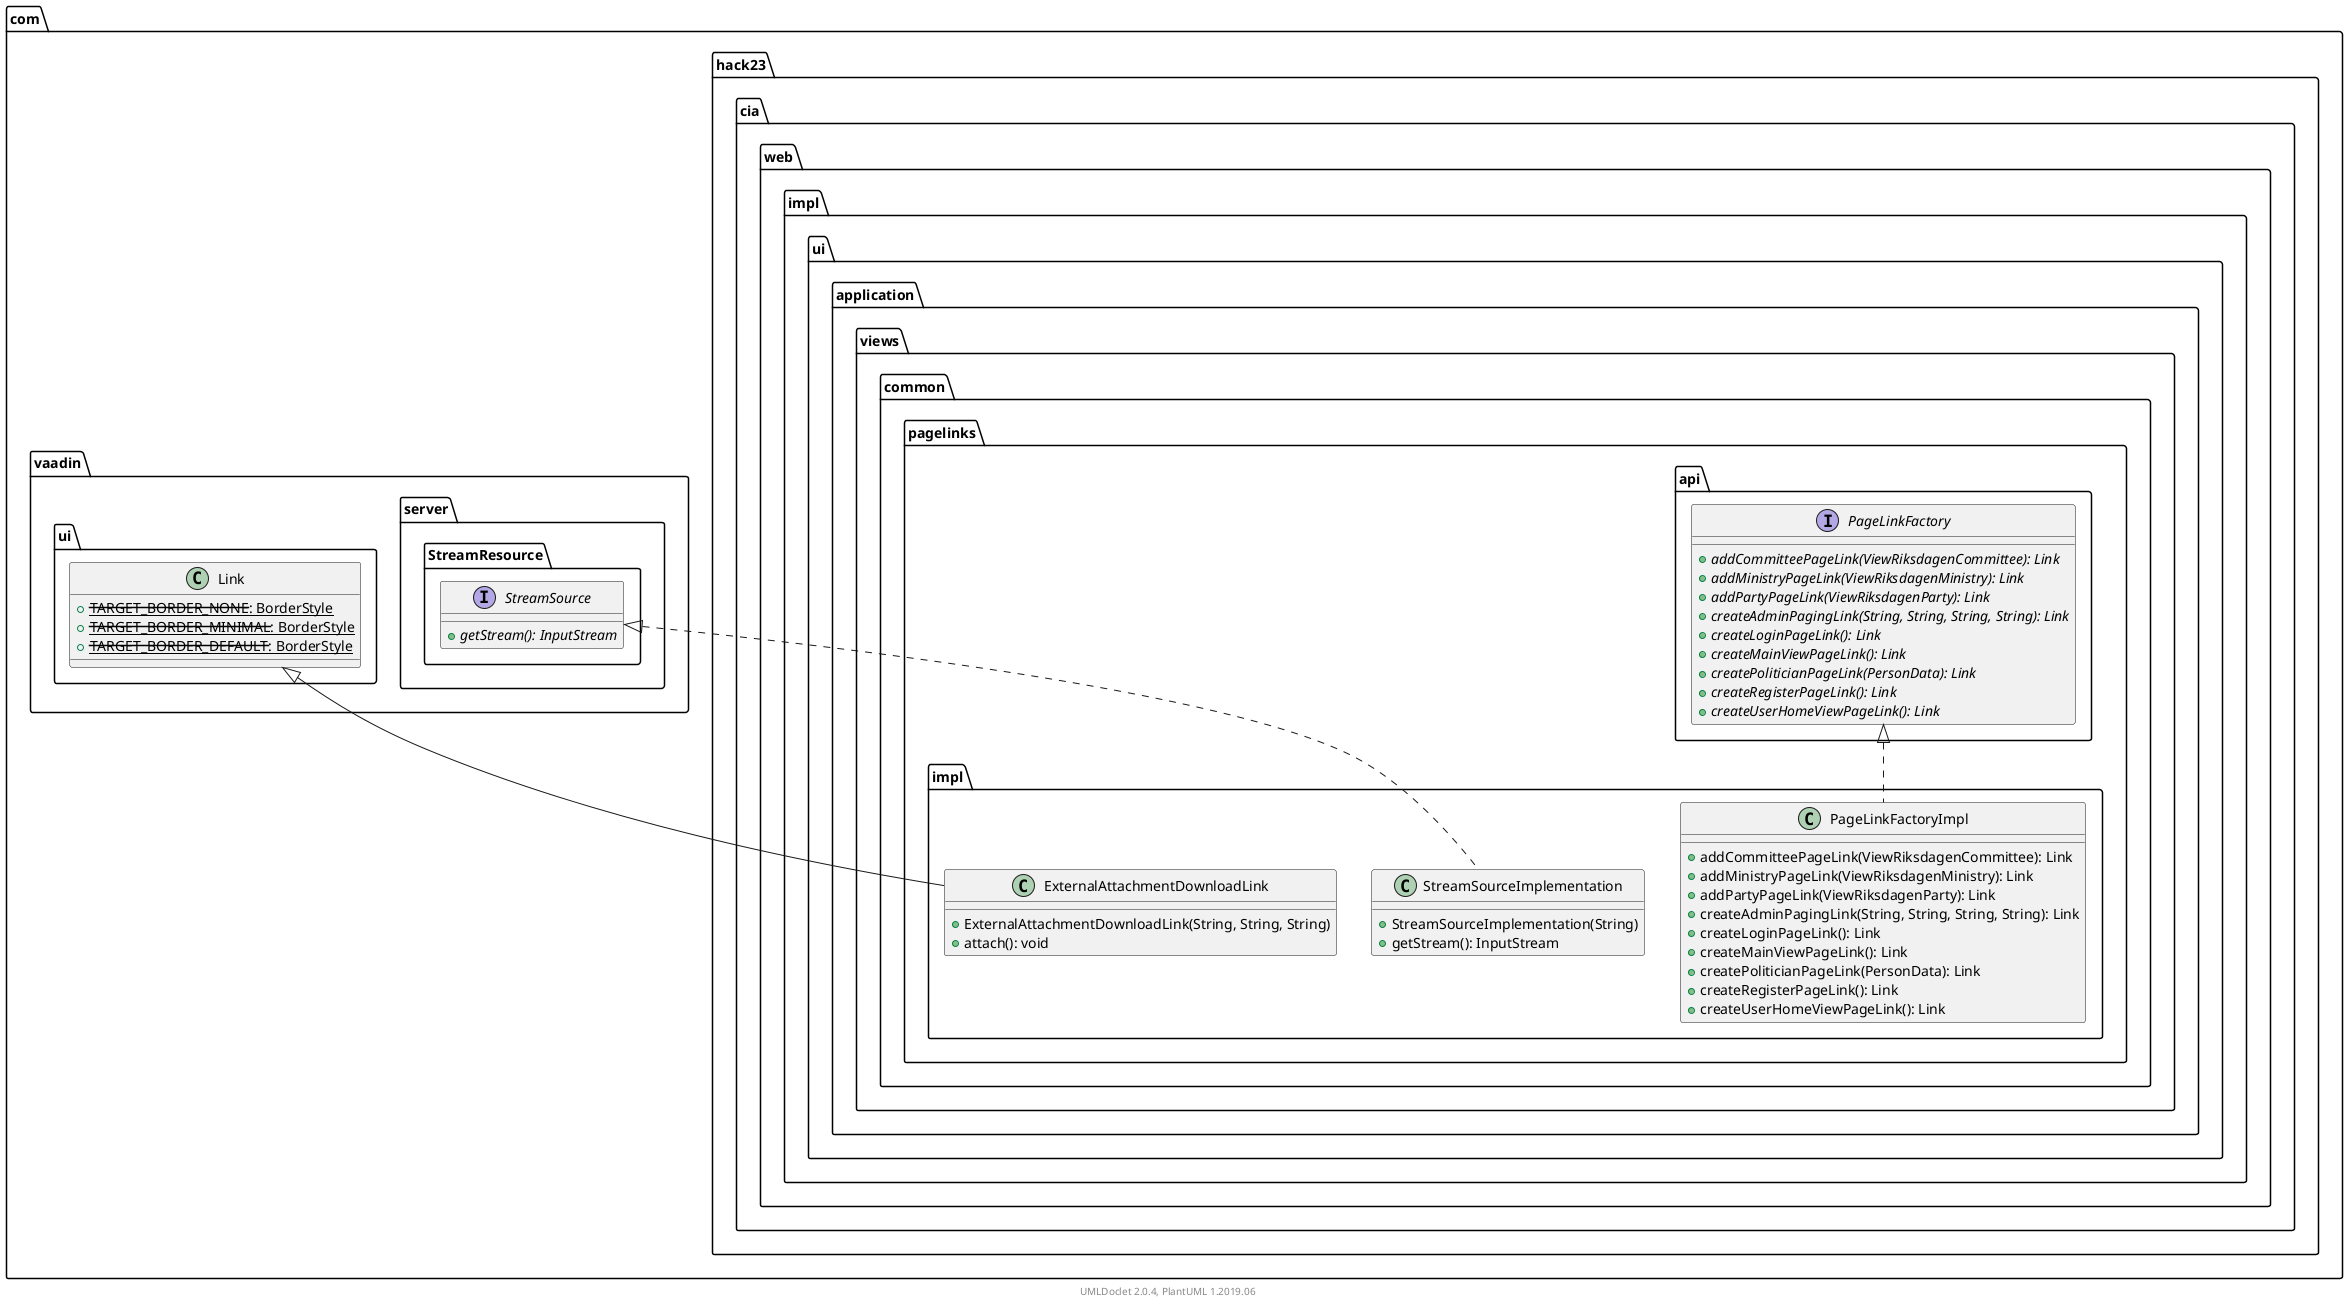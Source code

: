 @startuml
    namespace com.hack23.cia.web.impl.ui.application.views.common.pagelinks.impl {

        class StreamSourceImplementation [[StreamSourceImplementation.html]] {
            +StreamSourceImplementation(String)
            +getStream(): InputStream
        }

        class ExternalAttachmentDownloadLink [[ExternalAttachmentDownloadLink.html]] {
            +ExternalAttachmentDownloadLink(String, String, String)
            +attach(): void
        }

        class PageLinkFactoryImpl [[PageLinkFactoryImpl.html]] {
            +addCommitteePageLink(ViewRiksdagenCommittee): Link
            +addMinistryPageLink(ViewRiksdagenMinistry): Link
            +addPartyPageLink(ViewRiksdagenParty): Link
            +createAdminPagingLink(String, String, String, String): Link
            +createLoginPageLink(): Link
            +createMainViewPageLink(): Link
            +createPoliticianPageLink(PersonData): Link
            +createRegisterPageLink(): Link
            +createUserHomeViewPageLink(): Link
        }

        com.vaadin.server.StreamResource.StreamSource <|.. StreamSourceImplementation
        com.vaadin.ui.Link <|-- ExternalAttachmentDownloadLink
        com.hack23.cia.web.impl.ui.application.views.common.pagelinks.api.PageLinkFactory <|.. PageLinkFactoryImpl
    }

    namespace com.vaadin.server {
        interface com.vaadin.server.StreamResource.StreamSource {
            {abstract} +getStream(): InputStream
        }
    }

    namespace com.vaadin.ui {
        class Link {
            {static} +--TARGET_BORDER_NONE--: BorderStyle
            {static} +--TARGET_BORDER_MINIMAL--: BorderStyle
            {static} +--TARGET_BORDER_DEFAULT--: BorderStyle
        }
    }

    namespace com.hack23.cia.web.impl.ui.application.views.common.pagelinks.api {
        interface PageLinkFactory [[../api/PageLinkFactory.html]] {
            {abstract} +addCommitteePageLink(ViewRiksdagenCommittee): Link
            {abstract} +addMinistryPageLink(ViewRiksdagenMinistry): Link
            {abstract} +addPartyPageLink(ViewRiksdagenParty): Link
            {abstract} +createAdminPagingLink(String, String, String, String): Link
            {abstract} +createLoginPageLink(): Link
            {abstract} +createMainViewPageLink(): Link
            {abstract} +createPoliticianPageLink(PersonData): Link
            {abstract} +createRegisterPageLink(): Link
            {abstract} +createUserHomeViewPageLink(): Link
        }
    }

    center footer UMLDoclet 2.0.4, PlantUML 1.2019.06
@enduml
